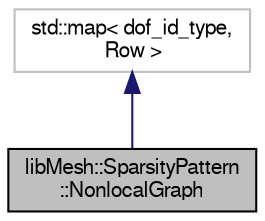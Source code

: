 digraph "libMesh::SparsityPattern::NonlocalGraph"
{
  edge [fontname="FreeSans",fontsize="10",labelfontname="FreeSans",labelfontsize="10"];
  node [fontname="FreeSans",fontsize="10",shape=record];
  Node1 [label="libMesh::SparsityPattern\l::NonlocalGraph",height=0.2,width=0.4,color="black", fillcolor="grey75", style="filled", fontcolor="black"];
  Node2 -> Node1 [dir="back",color="midnightblue",fontsize="10",style="solid",fontname="FreeSans"];
  Node2 [label="std::map\< dof_id_type,\l Row \>",height=0.2,width=0.4,color="grey75", fillcolor="white", style="filled"];
}
